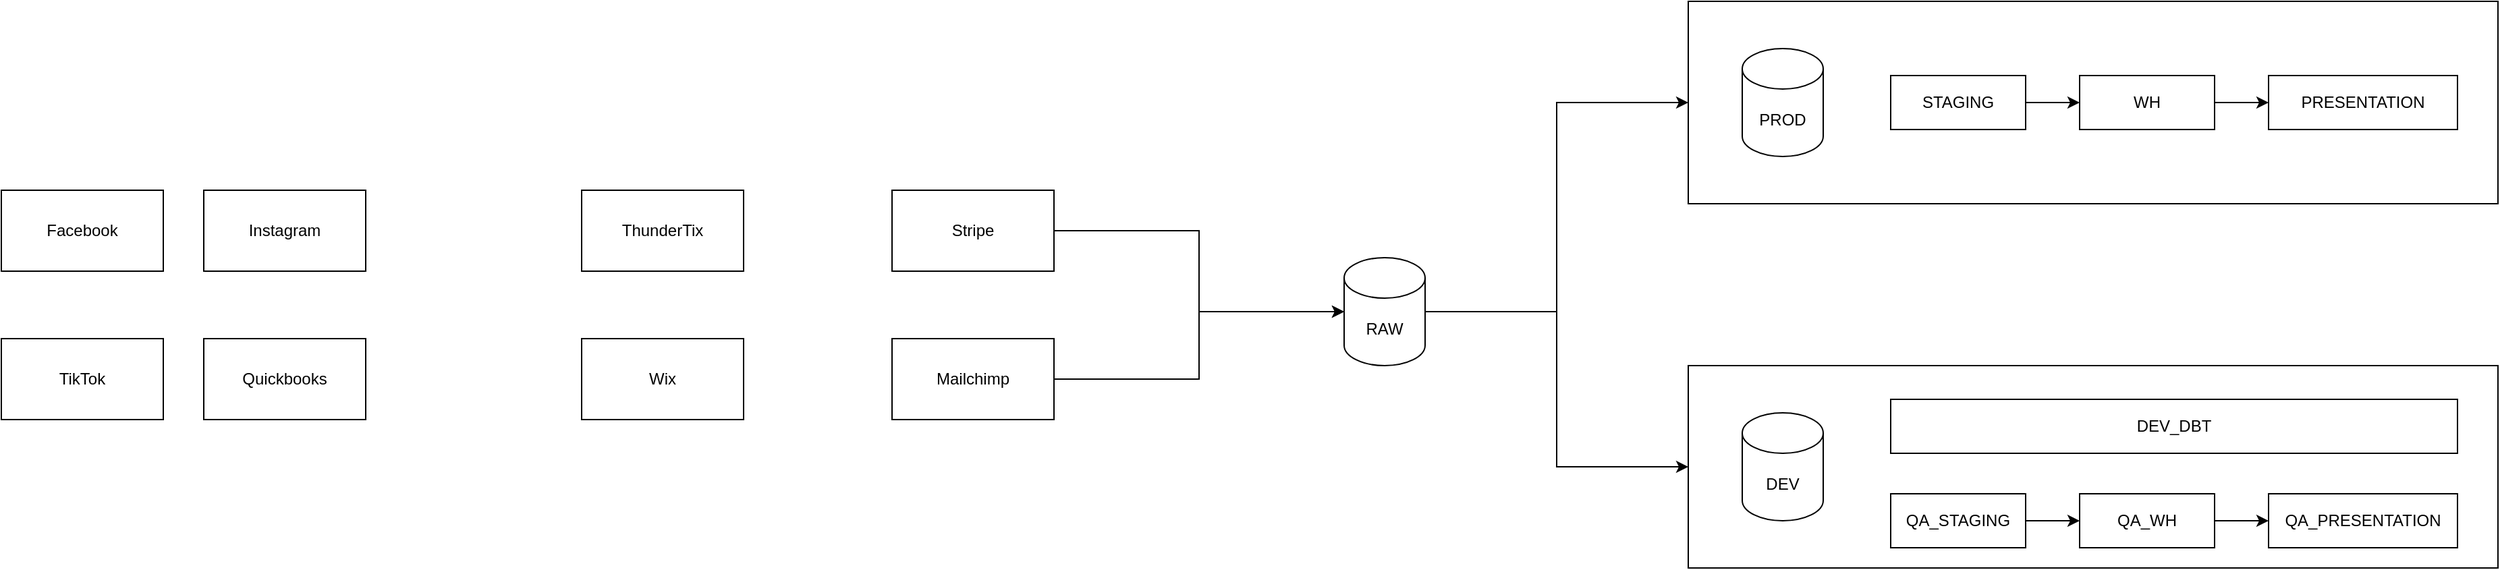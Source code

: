 <mxfile version="22.1.21" type="device">
  <diagram name="Page-1" id="v9Cqnt_j_YHMDOd9diSu">
    <mxGraphModel dx="1604" dy="1184" grid="1" gridSize="10" guides="1" tooltips="1" connect="1" arrows="1" fold="1" page="1" pageScale="1" pageWidth="850" pageHeight="1100" math="0" shadow="0">
      <root>
        <mxCell id="0" />
        <mxCell id="1" parent="0" />
        <mxCell id="DxOHnTNwM8L1FvRdeS5F-12" style="edgeStyle=orthogonalEdgeStyle;rounded=0;orthogonalLoop=1;jettySize=auto;html=1;" edge="1" parent="1" source="DxOHnTNwM8L1FvRdeS5F-1" target="DxOHnTNwM8L1FvRdeS5F-9">
          <mxGeometry relative="1" as="geometry" />
        </mxCell>
        <mxCell id="DxOHnTNwM8L1FvRdeS5F-1" value="Stripe" style="rounded=0;whiteSpace=wrap;html=1;" vertex="1" parent="1">
          <mxGeometry x="850" y="380" width="120" height="60" as="geometry" />
        </mxCell>
        <mxCell id="DxOHnTNwM8L1FvRdeS5F-13" style="edgeStyle=orthogonalEdgeStyle;rounded=0;orthogonalLoop=1;jettySize=auto;html=1;" edge="1" parent="1" source="DxOHnTNwM8L1FvRdeS5F-2" target="DxOHnTNwM8L1FvRdeS5F-9">
          <mxGeometry relative="1" as="geometry" />
        </mxCell>
        <mxCell id="DxOHnTNwM8L1FvRdeS5F-2" value="Mailchimp" style="rounded=0;whiteSpace=wrap;html=1;" vertex="1" parent="1">
          <mxGeometry x="850" y="490" width="120" height="60" as="geometry" />
        </mxCell>
        <mxCell id="DxOHnTNwM8L1FvRdeS5F-3" value="ThunderTix" style="rounded=0;whiteSpace=wrap;html=1;" vertex="1" parent="1">
          <mxGeometry x="620" y="380" width="120" height="60" as="geometry" />
        </mxCell>
        <mxCell id="DxOHnTNwM8L1FvRdeS5F-4" value="Wix" style="rounded=0;whiteSpace=wrap;html=1;" vertex="1" parent="1">
          <mxGeometry x="620" y="490" width="120" height="60" as="geometry" />
        </mxCell>
        <mxCell id="DxOHnTNwM8L1FvRdeS5F-5" value="Facebook" style="rounded=0;whiteSpace=wrap;html=1;" vertex="1" parent="1">
          <mxGeometry x="190" y="380" width="120" height="60" as="geometry" />
        </mxCell>
        <mxCell id="DxOHnTNwM8L1FvRdeS5F-6" value="Instagram" style="rounded=0;whiteSpace=wrap;html=1;" vertex="1" parent="1">
          <mxGeometry x="340" y="380" width="120" height="60" as="geometry" />
        </mxCell>
        <mxCell id="DxOHnTNwM8L1FvRdeS5F-7" value="TikTok" style="rounded=0;whiteSpace=wrap;html=1;" vertex="1" parent="1">
          <mxGeometry x="190" y="490" width="120" height="60" as="geometry" />
        </mxCell>
        <mxCell id="DxOHnTNwM8L1FvRdeS5F-8" value="Quickbooks" style="rounded=0;whiteSpace=wrap;html=1;" vertex="1" parent="1">
          <mxGeometry x="340" y="490" width="120" height="60" as="geometry" />
        </mxCell>
        <mxCell id="DxOHnTNwM8L1FvRdeS5F-30" style="edgeStyle=orthogonalEdgeStyle;rounded=0;orthogonalLoop=1;jettySize=auto;html=1;entryX=0;entryY=0.5;entryDx=0;entryDy=0;" edge="1" parent="1" source="DxOHnTNwM8L1FvRdeS5F-9" target="DxOHnTNwM8L1FvRdeS5F-18">
          <mxGeometry relative="1" as="geometry" />
        </mxCell>
        <mxCell id="DxOHnTNwM8L1FvRdeS5F-31" style="edgeStyle=orthogonalEdgeStyle;rounded=0;orthogonalLoop=1;jettySize=auto;html=1;" edge="1" parent="1" source="DxOHnTNwM8L1FvRdeS5F-9" target="DxOHnTNwM8L1FvRdeS5F-16">
          <mxGeometry relative="1" as="geometry" />
        </mxCell>
        <mxCell id="DxOHnTNwM8L1FvRdeS5F-9" value="RAW" style="shape=cylinder3;whiteSpace=wrap;html=1;boundedLbl=1;backgroundOutline=1;size=15;" vertex="1" parent="1">
          <mxGeometry x="1185" y="430" width="60" height="80" as="geometry" />
        </mxCell>
        <mxCell id="DxOHnTNwM8L1FvRdeS5F-32" value="" style="group" vertex="1" connectable="0" parent="1">
          <mxGeometry x="1440" y="510" width="600" height="150" as="geometry" />
        </mxCell>
        <mxCell id="DxOHnTNwM8L1FvRdeS5F-16" value="" style="rounded=0;whiteSpace=wrap;html=1;" vertex="1" parent="DxOHnTNwM8L1FvRdeS5F-32">
          <mxGeometry width="600" height="150" as="geometry" />
        </mxCell>
        <mxCell id="DxOHnTNwM8L1FvRdeS5F-10" value="DEV" style="shape=cylinder3;whiteSpace=wrap;html=1;boundedLbl=1;backgroundOutline=1;size=15;" vertex="1" parent="DxOHnTNwM8L1FvRdeS5F-32">
          <mxGeometry x="40" y="35" width="60" height="80" as="geometry" />
        </mxCell>
        <mxCell id="DxOHnTNwM8L1FvRdeS5F-24" value="QA_STAGING" style="whiteSpace=wrap;html=1;align=center;" vertex="1" parent="DxOHnTNwM8L1FvRdeS5F-32">
          <mxGeometry x="150" y="95" width="100" height="40" as="geometry" />
        </mxCell>
        <mxCell id="DxOHnTNwM8L1FvRdeS5F-25" value="QA_WH" style="whiteSpace=wrap;html=1;align=center;" vertex="1" parent="DxOHnTNwM8L1FvRdeS5F-32">
          <mxGeometry x="290" y="95" width="100" height="40" as="geometry" />
        </mxCell>
        <mxCell id="DxOHnTNwM8L1FvRdeS5F-27" style="edgeStyle=orthogonalEdgeStyle;rounded=0;orthogonalLoop=1;jettySize=auto;html=1;" edge="1" parent="DxOHnTNwM8L1FvRdeS5F-32" source="DxOHnTNwM8L1FvRdeS5F-24" target="DxOHnTNwM8L1FvRdeS5F-25">
          <mxGeometry relative="1" as="geometry" />
        </mxCell>
        <mxCell id="DxOHnTNwM8L1FvRdeS5F-26" value="QA_PRESENTATION" style="whiteSpace=wrap;html=1;align=center;" vertex="1" parent="DxOHnTNwM8L1FvRdeS5F-32">
          <mxGeometry x="430" y="95" width="140" height="40" as="geometry" />
        </mxCell>
        <mxCell id="DxOHnTNwM8L1FvRdeS5F-28" style="edgeStyle=orthogonalEdgeStyle;rounded=0;orthogonalLoop=1;jettySize=auto;html=1;" edge="1" parent="DxOHnTNwM8L1FvRdeS5F-32" source="DxOHnTNwM8L1FvRdeS5F-25" target="DxOHnTNwM8L1FvRdeS5F-26">
          <mxGeometry relative="1" as="geometry" />
        </mxCell>
        <mxCell id="DxOHnTNwM8L1FvRdeS5F-29" value="DEV_DBT" style="whiteSpace=wrap;html=1;align=center;" vertex="1" parent="DxOHnTNwM8L1FvRdeS5F-32">
          <mxGeometry x="150" y="25" width="420" height="40" as="geometry" />
        </mxCell>
        <mxCell id="DxOHnTNwM8L1FvRdeS5F-33" value="" style="group" vertex="1" connectable="0" parent="1">
          <mxGeometry x="1440" y="240" width="600" height="150" as="geometry" />
        </mxCell>
        <mxCell id="DxOHnTNwM8L1FvRdeS5F-18" value="" style="rounded=0;whiteSpace=wrap;html=1;" vertex="1" parent="DxOHnTNwM8L1FvRdeS5F-33">
          <mxGeometry width="600" height="150" as="geometry" />
        </mxCell>
        <mxCell id="DxOHnTNwM8L1FvRdeS5F-11" value="PROD" style="shape=cylinder3;whiteSpace=wrap;html=1;boundedLbl=1;backgroundOutline=1;size=15;" vertex="1" parent="DxOHnTNwM8L1FvRdeS5F-33">
          <mxGeometry x="40" y="35" width="60" height="80" as="geometry" />
        </mxCell>
        <mxCell id="DxOHnTNwM8L1FvRdeS5F-19" value="STAGING" style="whiteSpace=wrap;html=1;align=center;" vertex="1" parent="DxOHnTNwM8L1FvRdeS5F-33">
          <mxGeometry x="150" y="55" width="100" height="40" as="geometry" />
        </mxCell>
        <mxCell id="DxOHnTNwM8L1FvRdeS5F-20" value="WH" style="whiteSpace=wrap;html=1;align=center;" vertex="1" parent="DxOHnTNwM8L1FvRdeS5F-33">
          <mxGeometry x="290" y="55" width="100" height="40" as="geometry" />
        </mxCell>
        <mxCell id="DxOHnTNwM8L1FvRdeS5F-22" style="edgeStyle=orthogonalEdgeStyle;rounded=0;orthogonalLoop=1;jettySize=auto;html=1;" edge="1" parent="DxOHnTNwM8L1FvRdeS5F-33" source="DxOHnTNwM8L1FvRdeS5F-19" target="DxOHnTNwM8L1FvRdeS5F-20">
          <mxGeometry relative="1" as="geometry" />
        </mxCell>
        <mxCell id="DxOHnTNwM8L1FvRdeS5F-21" value="PRESENTATION" style="whiteSpace=wrap;html=1;align=center;" vertex="1" parent="DxOHnTNwM8L1FvRdeS5F-33">
          <mxGeometry x="430" y="55" width="140" height="40" as="geometry" />
        </mxCell>
        <mxCell id="DxOHnTNwM8L1FvRdeS5F-23" style="edgeStyle=orthogonalEdgeStyle;rounded=0;orthogonalLoop=1;jettySize=auto;html=1;" edge="1" parent="DxOHnTNwM8L1FvRdeS5F-33" source="DxOHnTNwM8L1FvRdeS5F-20" target="DxOHnTNwM8L1FvRdeS5F-21">
          <mxGeometry relative="1" as="geometry" />
        </mxCell>
      </root>
    </mxGraphModel>
  </diagram>
</mxfile>
